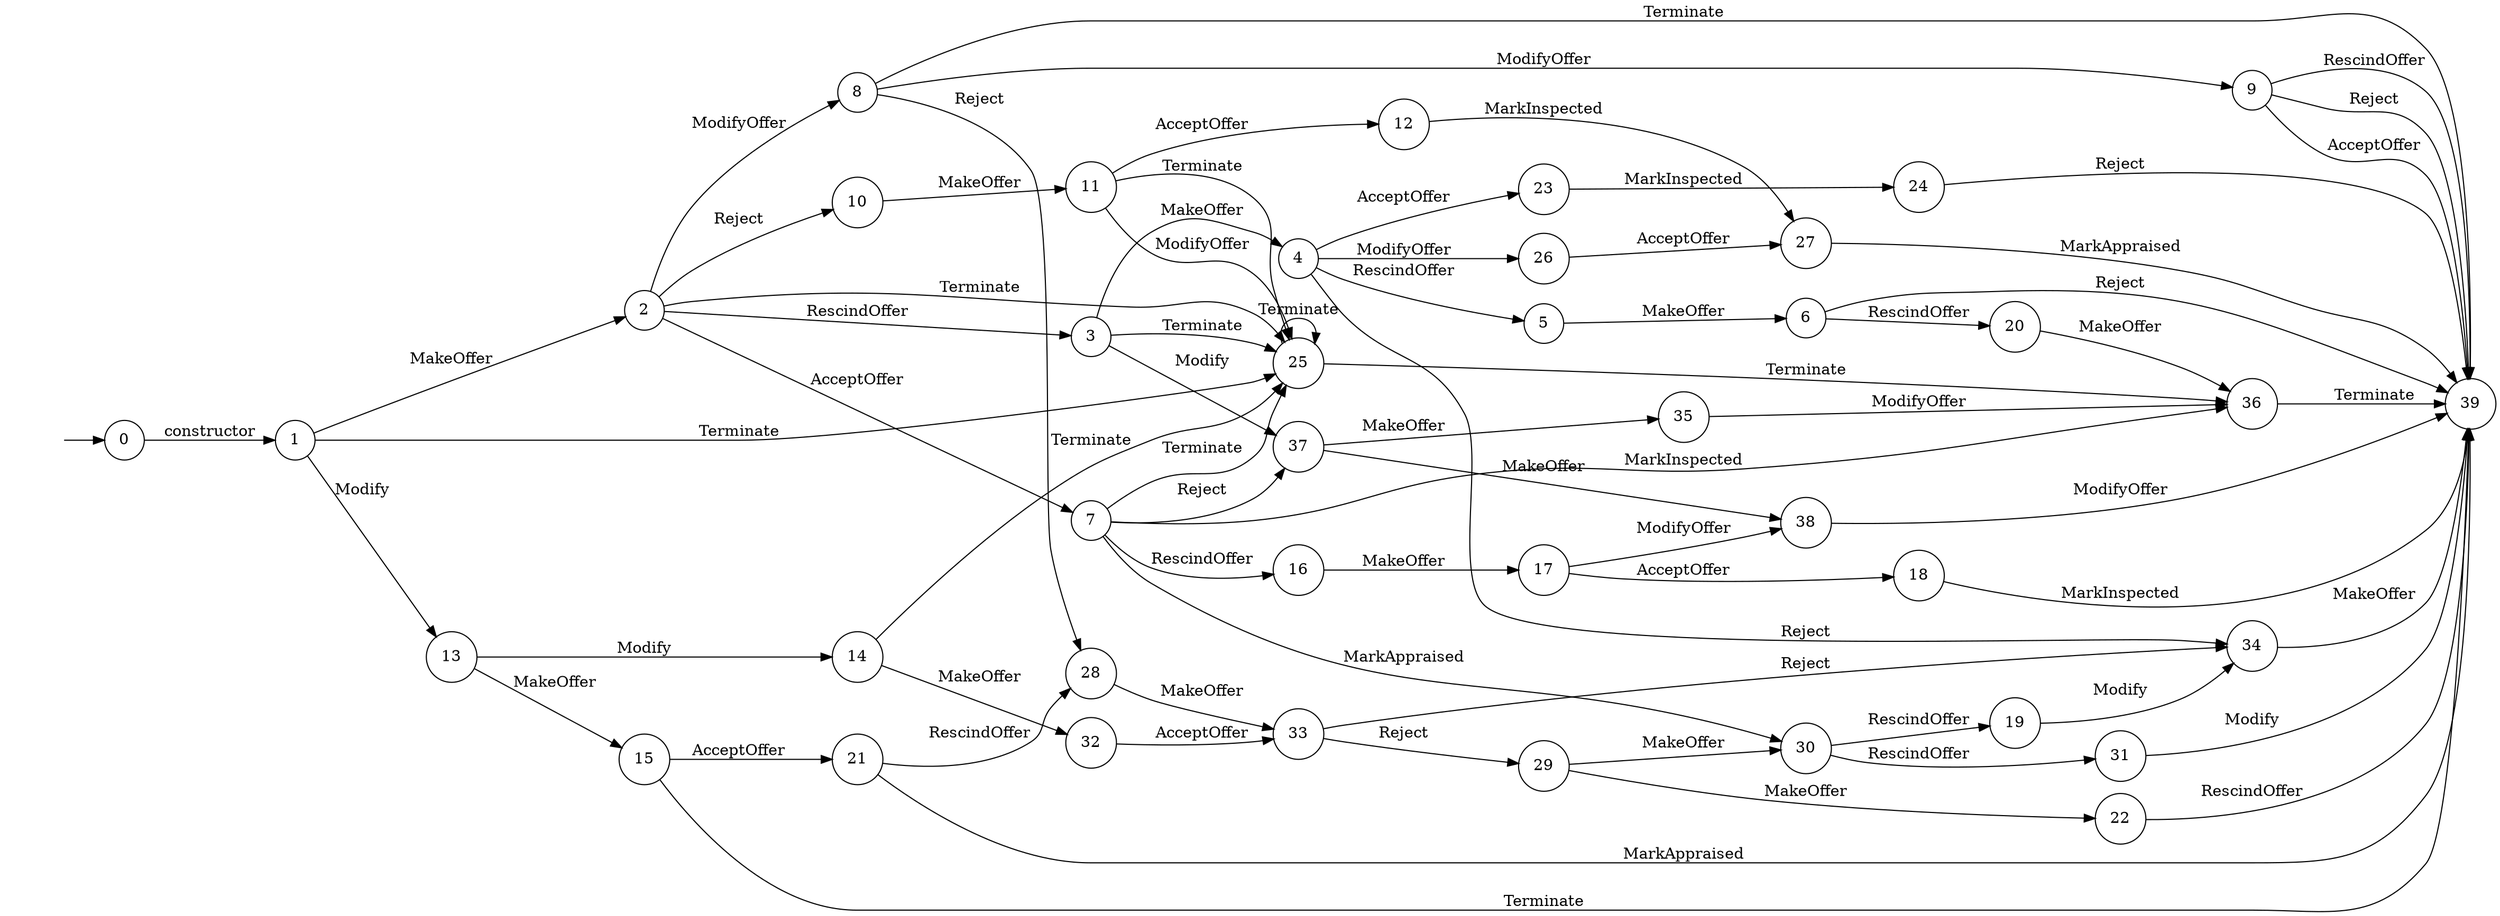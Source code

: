 digraph "Dapp-Automata-data/fuzzer/testnetdata-model-rq1-fix/AssetTransfer/Ktail-2" {
	graph [rankdir=LR]
	"" [label="" shape=plaintext]
	10 [label=10 shape=circle]
	4 [label=4 shape=circle]
	38 [label=38 shape=circle]
	34 [label=34 shape=circle]
	6 [label=6 shape=circle]
	15 [label=15 shape=circle]
	16 [label=16 shape=circle]
	32 [label=32 shape=circle]
	18 [label=18 shape=circle]
	26 [label=26 shape=circle]
	33 [label=33 shape=circle]
	23 [label=23 shape=circle]
	17 [label=17 shape=circle]
	36 [label=36 shape=circle]
	39 [label=39 shape=circle]
	9 [label=9 shape=circle]
	5 [label=5 shape=circle]
	7 [label=7 shape=circle]
	30 [label=30 shape=circle]
	27 [label=27 shape=circle]
	3 [label=3 shape=circle]
	22 [label=22 shape=circle]
	8 [label=8 shape=circle]
	12 [label=12 shape=circle]
	0 [label=0 shape=circle]
	19 [label=19 shape=circle]
	1 [label=1 shape=circle]
	21 [label=21 shape=circle]
	37 [label=37 shape=circle]
	29 [label=29 shape=circle]
	31 [label=31 shape=circle]
	14 [label=14 shape=circle]
	25 [label=25 shape=circle]
	35 [label=35 shape=circle]
	24 [label=24 shape=circle]
	11 [label=11 shape=circle]
	2 [label=2 shape=circle]
	28 [label=28 shape=circle]
	20 [label=20 shape=circle]
	13 [label=13 shape=circle]
	"" -> 0 [label=""]
	0 -> 1 [label=constructor]
	1 -> 2 [label=MakeOffer]
	1 -> 13 [label=Modify]
	1 -> 25 [label=Terminate]
	2 -> 3 [label=RescindOffer]
	2 -> 7 [label=AcceptOffer]
	2 -> 8 [label=ModifyOffer]
	2 -> 10 [label=Reject]
	2 -> 25 [label=Terminate]
	3 -> 4 [label=MakeOffer]
	3 -> 37 [label=Modify]
	3 -> 25 [label=Terminate]
	4 -> 5 [label=RescindOffer]
	4 -> 23 [label=AcceptOffer]
	4 -> 26 [label=ModifyOffer]
	4 -> 34 [label=Reject]
	5 -> 6 [label=MakeOffer]
	6 -> 20 [label=RescindOffer]
	6 -> 39 [label=Reject]
	7 -> 16 [label=RescindOffer]
	7 -> 37 [label=Reject]
	7 -> 30 [label=MarkAppraised]
	7 -> 36 [label=MarkInspected]
	7 -> 25 [label=Terminate]
	8 -> 9 [label=ModifyOffer]
	8 -> 28 [label=Reject]
	8 -> 39 [label=Terminate]
	10 -> 11 [label=MakeOffer]
	11 -> 12 [label=AcceptOffer]
	11 -> 25 [label=Terminate]
	11 -> 25 [label=ModifyOffer]
	13 -> 14 [label=Modify]
	13 -> 15 [label=MakeOffer]
	14 -> 32 [label=MakeOffer]
	14 -> 25 [label=Terminate]
	15 -> 21 [label=AcceptOffer]
	15 -> 39 [label=Terminate]
	16 -> 17 [label=MakeOffer]
	17 -> 18 [label=AcceptOffer]
	17 -> 38 [label=ModifyOffer]
	21 -> 28 [label=RescindOffer]
	21 -> 39 [label=MarkAppraised]
	23 -> 24 [label=MarkInspected]
	25 -> 36 [label=Terminate]
	25 -> 25 [label=Terminate]
	26 -> 27 [label=AcceptOffer]
	29 -> 30 [label=MakeOffer]
	29 -> 22 [label=MakeOffer]
	30 -> 31 [label=RescindOffer]
	30 -> 19 [label=RescindOffer]
	32 -> 33 [label=AcceptOffer]
	33 -> 29 [label=Reject]
	33 -> 34 [label=Reject]
	37 -> 35 [label=MakeOffer]
	37 -> 38 [label=MakeOffer]
	38 -> 39 [label=ModifyOffer]
	12 -> 27 [label=MarkInspected]
	19 -> 34 [label=Modify]
	28 -> 33 [label=MakeOffer]
	20 -> 36 [label=MakeOffer]
	35 -> 36 [label=ModifyOffer]
	18 -> 39 [label=MarkInspected]
	24 -> 39 [label=Reject]
	31 -> 39 [label=Modify]
	9 -> 39 [label=Reject]
	9 -> 39 [label=AcceptOffer]
	9 -> 39 [label=RescindOffer]
	36 -> 39 [label=Terminate]
	22 -> 39 [label=RescindOffer]
	34 -> 39 [label=MakeOffer]
	27 -> 39 [label=MarkAppraised]
}
